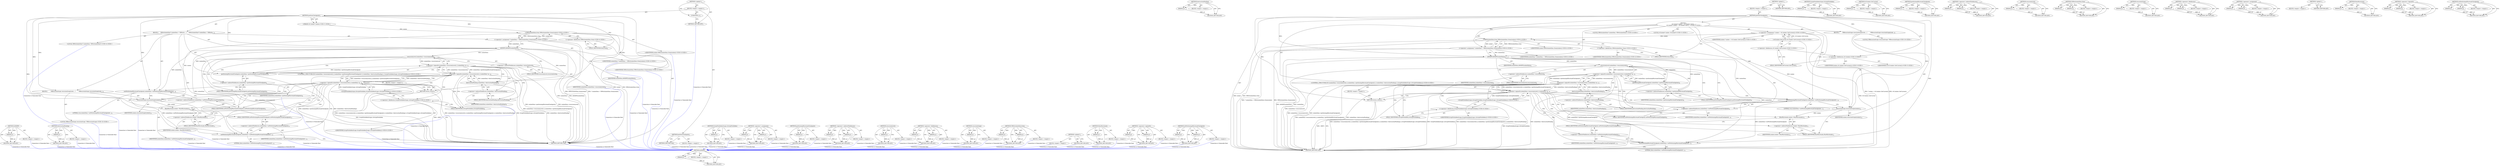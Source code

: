 digraph "setPerformingMicrotaskCheckpoint" {
vulnerable_113 [label=<(METHOD,ASSERT)>];
vulnerable_114 [label=<(PARAM,p1)>];
vulnerable_115 [label=<(BLOCK,&lt;empty&gt;,&lt;empty&gt;)>];
vulnerable_116 [label=<(METHOD_RETURN,ANY)>];
vulnerable_135 [label=<(METHOD,destructionPending)>];
vulnerable_136 [label=<(PARAM,p1)>];
vulnerable_137 [label=<(BLOCK,&lt;empty&gt;,&lt;empty&gt;)>];
vulnerable_138 [label=<(METHOD_RETURN,ANY)>];
vulnerable_6 [label=<(METHOD,&lt;global&gt;)<SUB>1</SUB>>];
vulnerable_7 [label=<(BLOCK,&lt;empty&gt;,&lt;empty&gt;)<SUB>1</SUB>>];
vulnerable_8 [label=<(METHOD,performCheckpoint)<SUB>1</SUB>>];
vulnerable_9 [label="<(BLOCK,{
    v8::Isolate* isolate = v8::Isolate::GetCu...,{
    v8::Isolate* isolate = v8::Isolate::GetCu...)<SUB>2</SUB>>"];
vulnerable_10 [label="<(LOCAL,v8.Isolate* isolate: v8.Isolate*)<SUB>3</SUB>>"];
vulnerable_11 [label="<(&lt;operator&gt;.assignment,* isolate = v8::Isolate::GetCurrent())<SUB>3</SUB>>"];
vulnerable_12 [label="<(IDENTIFIER,isolate,* isolate = v8::Isolate::GetCurrent())<SUB>3</SUB>>"];
vulnerable_13 [label="<(v8.Isolate.GetCurrent,v8::Isolate::GetCurrent())<SUB>3</SUB>>"];
vulnerable_14 [label="<(&lt;operator&gt;.fieldAccess,v8::Isolate::GetCurrent)<SUB>3</SUB>>"];
vulnerable_15 [label="<(&lt;operator&gt;.fieldAccess,v8::Isolate)<SUB>3</SUB>>"];
vulnerable_16 [label="<(IDENTIFIER,v8,v8::Isolate::GetCurrent())<SUB>3</SUB>>"];
vulnerable_17 [label="<(IDENTIFIER,Isolate,v8::Isolate::GetCurrent())<SUB>3</SUB>>"];
vulnerable_18 [label=<(FIELD_IDENTIFIER,GetCurrent,GetCurrent)<SUB>3</SUB>>];
vulnerable_19 [label="<(LOCAL,V8PerIsolateData* isolateData: V8PerIsolateData*)<SUB>4</SUB>>"];
vulnerable_20 [label="<(&lt;operator&gt;.assignment,* isolateData = V8PerIsolateData::from(isolate))<SUB>4</SUB>>"];
vulnerable_21 [label="<(IDENTIFIER,isolateData,* isolateData = V8PerIsolateData::from(isolate))<SUB>4</SUB>>"];
vulnerable_22 [label="<(V8PerIsolateData.from,V8PerIsolateData::from(isolate))<SUB>4</SUB>>"];
vulnerable_23 [label="<(&lt;operator&gt;.fieldAccess,V8PerIsolateData::from)<SUB>4</SUB>>"];
vulnerable_24 [label="<(IDENTIFIER,V8PerIsolateData,V8PerIsolateData::from(isolate))<SUB>4</SUB>>"];
vulnerable_25 [label=<(FIELD_IDENTIFIER,from,from)<SUB>4</SUB>>];
vulnerable_26 [label="<(IDENTIFIER,isolate,V8PerIsolateData::from(isolate))<SUB>4</SUB>>"];
vulnerable_27 [label=<(ASSERT,ASSERT(isolateData))<SUB>5</SUB>>];
vulnerable_28 [label=<(IDENTIFIER,isolateData,ASSERT(isolateData))<SUB>5</SUB>>];
vulnerable_29 [label="<(CONTROL_STRUCTURE,IF,if (isolateData-&gt;recursionLevel() || isolateData-&gt;performingMicrotaskCheckpoint() || isolateData-&gt;destructionPending() || ScriptForbiddenScope::isScriptForbidden()))<SUB>6</SUB>>"];
vulnerable_30 [label=<(&lt;operator&gt;.logicalOr,isolateData-&gt;recursionLevel() || isolateData-&gt;p...)<SUB>6</SUB>>];
vulnerable_31 [label=<(&lt;operator&gt;.logicalOr,isolateData-&gt;recursionLevel() || isolateData-&gt;p...)<SUB>6</SUB>>];
vulnerable_32 [label=<(&lt;operator&gt;.logicalOr,isolateData-&gt;recursionLevel() || isolateData-&gt;p...)<SUB>6</SUB>>];
vulnerable_33 [label=<(recursionLevel,isolateData-&gt;recursionLevel())<SUB>6</SUB>>];
vulnerable_34 [label=<(&lt;operator&gt;.indirectFieldAccess,isolateData-&gt;recursionLevel)<SUB>6</SUB>>];
vulnerable_35 [label=<(IDENTIFIER,isolateData,isolateData-&gt;recursionLevel())<SUB>6</SUB>>];
vulnerable_36 [label=<(FIELD_IDENTIFIER,recursionLevel,recursionLevel)<SUB>6</SUB>>];
vulnerable_37 [label=<(performingMicrotaskCheckpoint,isolateData-&gt;performingMicrotaskCheckpoint())<SUB>6</SUB>>];
vulnerable_38 [label=<(&lt;operator&gt;.indirectFieldAccess,isolateData-&gt;performingMicrotaskCheckpoint)<SUB>6</SUB>>];
vulnerable_39 [label=<(IDENTIFIER,isolateData,isolateData-&gt;performingMicrotaskCheckpoint())<SUB>6</SUB>>];
vulnerable_40 [label=<(FIELD_IDENTIFIER,performingMicrotaskCheckpoint,performingMicrotaskCheckpoint)<SUB>6</SUB>>];
vulnerable_41 [label=<(destructionPending,isolateData-&gt;destructionPending())<SUB>6</SUB>>];
vulnerable_42 [label=<(&lt;operator&gt;.indirectFieldAccess,isolateData-&gt;destructionPending)<SUB>6</SUB>>];
vulnerable_43 [label=<(IDENTIFIER,isolateData,isolateData-&gt;destructionPending())<SUB>6</SUB>>];
vulnerable_44 [label=<(FIELD_IDENTIFIER,destructionPending,destructionPending)<SUB>6</SUB>>];
vulnerable_45 [label="<(ScriptForbiddenScope.isScriptForbidden,ScriptForbiddenScope::isScriptForbidden())<SUB>6</SUB>>"];
vulnerable_46 [label="<(&lt;operator&gt;.fieldAccess,ScriptForbiddenScope::isScriptForbidden)<SUB>6</SUB>>"];
vulnerable_47 [label="<(IDENTIFIER,ScriptForbiddenScope,ScriptForbiddenScope::isScriptForbidden())<SUB>6</SUB>>"];
vulnerable_48 [label=<(FIELD_IDENTIFIER,isScriptForbidden,isScriptForbidden)<SUB>6</SUB>>];
vulnerable_49 [label=<(BLOCK,&lt;empty&gt;,&lt;empty&gt;)<SUB>7</SUB>>];
vulnerable_50 [label=<(RETURN,return;,return;)<SUB>7</SUB>>];
vulnerable_51 [label=<(setPerformingMicrotaskCheckpoint,isolateData-&gt;setPerformingMicrotaskCheckpoint(t...)<SUB>8</SUB>>];
vulnerable_52 [label=<(&lt;operator&gt;.indirectFieldAccess,isolateData-&gt;setPerformingMicrotaskCheckpoint)<SUB>8</SUB>>];
vulnerable_53 [label=<(IDENTIFIER,isolateData,isolateData-&gt;setPerformingMicrotaskCheckpoint(t...)<SUB>8</SUB>>];
vulnerable_54 [label=<(FIELD_IDENTIFIER,setPerformingMicrotaskCheckpoint,setPerformingMicrotaskCheckpoint)<SUB>8</SUB>>];
vulnerable_55 [label=<(LITERAL,true,isolateData-&gt;setPerformingMicrotaskCheckpoint(t...)<SUB>8</SUB>>];
vulnerable_56 [label=<(BLOCK,{
        V8RecursionScope recursionScope(isola...,{
        V8RecursionScope recursionScope(isola...)<SUB>9</SUB>>];
vulnerable_57 [label="<(LOCAL,V8RecursionScope recursionScope: V8RecursionScope)<SUB>10</SUB>>"];
vulnerable_58 [label=<(recursionScope,recursionScope(isolate))<SUB>10</SUB>>];
vulnerable_59 [label=<(IDENTIFIER,isolate,recursionScope(isolate))<SUB>10</SUB>>];
vulnerable_60 [label=<(RunMicrotasks,isolate-&gt;RunMicrotasks())<SUB>11</SUB>>];
vulnerable_61 [label=<(&lt;operator&gt;.indirectFieldAccess,isolate-&gt;RunMicrotasks)<SUB>11</SUB>>];
vulnerable_62 [label=<(IDENTIFIER,isolate,isolate-&gt;RunMicrotasks())<SUB>11</SUB>>];
vulnerable_63 [label=<(FIELD_IDENTIFIER,RunMicrotasks,RunMicrotasks)<SUB>11</SUB>>];
vulnerable_64 [label=<(setPerformingMicrotaskCheckpoint,isolateData-&gt;setPerformingMicrotaskCheckpoint(f...)<SUB>13</SUB>>];
vulnerable_65 [label=<(&lt;operator&gt;.indirectFieldAccess,isolateData-&gt;setPerformingMicrotaskCheckpoint)<SUB>13</SUB>>];
vulnerable_66 [label=<(IDENTIFIER,isolateData,isolateData-&gt;setPerformingMicrotaskCheckpoint(f...)<SUB>13</SUB>>];
vulnerable_67 [label=<(FIELD_IDENTIFIER,setPerformingMicrotaskCheckpoint,setPerformingMicrotaskCheckpoint)<SUB>13</SUB>>];
vulnerable_68 [label=<(LITERAL,false,isolateData-&gt;setPerformingMicrotaskCheckpoint(f...)<SUB>13</SUB>>];
vulnerable_69 [label=<(METHOD_RETURN,void)<SUB>1</SUB>>];
vulnerable_71 [label=<(METHOD_RETURN,ANY)<SUB>1</SUB>>];
vulnerable_139 [label=<(METHOD,ScriptForbiddenScope.isScriptForbidden)>];
vulnerable_140 [label=<(PARAM,p1)>];
vulnerable_141 [label=<(BLOCK,&lt;empty&gt;,&lt;empty&gt;)>];
vulnerable_142 [label=<(METHOD_RETURN,ANY)>];
vulnerable_99 [label=<(METHOD,v8.Isolate.GetCurrent)>];
vulnerable_100 [label=<(PARAM,p1)>];
vulnerable_101 [label=<(BLOCK,&lt;empty&gt;,&lt;empty&gt;)>];
vulnerable_102 [label=<(METHOD_RETURN,ANY)>];
vulnerable_131 [label=<(METHOD,performingMicrotaskCheckpoint)>];
vulnerable_132 [label=<(PARAM,p1)>];
vulnerable_133 [label=<(BLOCK,&lt;empty&gt;,&lt;empty&gt;)>];
vulnerable_134 [label=<(METHOD_RETURN,ANY)>];
vulnerable_126 [label=<(METHOD,&lt;operator&gt;.indirectFieldAccess)>];
vulnerable_127 [label=<(PARAM,p1)>];
vulnerable_128 [label=<(PARAM,p2)>];
vulnerable_129 [label=<(BLOCK,&lt;empty&gt;,&lt;empty&gt;)>];
vulnerable_130 [label=<(METHOD_RETURN,ANY)>];
vulnerable_122 [label=<(METHOD,recursionLevel)>];
vulnerable_123 [label=<(PARAM,p1)>];
vulnerable_124 [label=<(BLOCK,&lt;empty&gt;,&lt;empty&gt;)>];
vulnerable_125 [label=<(METHOD_RETURN,ANY)>];
vulnerable_108 [label=<(METHOD,V8PerIsolateData.from)>];
vulnerable_109 [label=<(PARAM,p1)>];
vulnerable_110 [label=<(PARAM,p2)>];
vulnerable_111 [label=<(BLOCK,&lt;empty&gt;,&lt;empty&gt;)>];
vulnerable_112 [label=<(METHOD_RETURN,ANY)>];
vulnerable_148 [label=<(METHOD,recursionScope)>];
vulnerable_149 [label=<(PARAM,p1)>];
vulnerable_150 [label=<(BLOCK,&lt;empty&gt;,&lt;empty&gt;)>];
vulnerable_151 [label=<(METHOD_RETURN,ANY)>];
vulnerable_103 [label=<(METHOD,&lt;operator&gt;.fieldAccess)>];
vulnerable_104 [label=<(PARAM,p1)>];
vulnerable_105 [label=<(PARAM,p2)>];
vulnerable_106 [label=<(BLOCK,&lt;empty&gt;,&lt;empty&gt;)>];
vulnerable_107 [label=<(METHOD_RETURN,ANY)>];
vulnerable_94 [label=<(METHOD,&lt;operator&gt;.assignment)>];
vulnerable_95 [label=<(PARAM,p1)>];
vulnerable_96 [label=<(PARAM,p2)>];
vulnerable_97 [label=<(BLOCK,&lt;empty&gt;,&lt;empty&gt;)>];
vulnerable_98 [label=<(METHOD_RETURN,ANY)>];
vulnerable_88 [label=<(METHOD,&lt;global&gt;)<SUB>1</SUB>>];
vulnerable_89 [label=<(BLOCK,&lt;empty&gt;,&lt;empty&gt;)>];
vulnerable_90 [label=<(METHOD_RETURN,ANY)>];
vulnerable_152 [label=<(METHOD,RunMicrotasks)>];
vulnerable_153 [label=<(PARAM,p1)>];
vulnerable_154 [label=<(BLOCK,&lt;empty&gt;,&lt;empty&gt;)>];
vulnerable_155 [label=<(METHOD_RETURN,ANY)>];
vulnerable_117 [label=<(METHOD,&lt;operator&gt;.logicalOr)>];
vulnerable_118 [label=<(PARAM,p1)>];
vulnerable_119 [label=<(PARAM,p2)>];
vulnerable_120 [label=<(BLOCK,&lt;empty&gt;,&lt;empty&gt;)>];
vulnerable_121 [label=<(METHOD_RETURN,ANY)>];
vulnerable_143 [label=<(METHOD,setPerformingMicrotaskCheckpoint)>];
vulnerable_144 [label=<(PARAM,p1)>];
vulnerable_145 [label=<(PARAM,p2)>];
vulnerable_146 [label=<(BLOCK,&lt;empty&gt;,&lt;empty&gt;)>];
vulnerable_147 [label=<(METHOD_RETURN,ANY)>];
fixed_104 [label=<(METHOD,ASSERT)>];
fixed_105 [label=<(PARAM,p1)>];
fixed_106 [label=<(BLOCK,&lt;empty&gt;,&lt;empty&gt;)>];
fixed_107 [label=<(METHOD_RETURN,ANY)>];
fixed_126 [label=<(METHOD,destructionPending)>];
fixed_127 [label=<(PARAM,p1)>];
fixed_128 [label=<(BLOCK,&lt;empty&gt;,&lt;empty&gt;)>];
fixed_129 [label=<(METHOD_RETURN,ANY)>];
fixed_6 [label=<(METHOD,&lt;global&gt;)<SUB>1</SUB>>];
fixed_7 [label=<(BLOCK,&lt;empty&gt;,&lt;empty&gt;)<SUB>1</SUB>>];
fixed_8 [label=<(METHOD,performCheckpoint)<SUB>1</SUB>>];
fixed_9 [label=<(BLOCK,&lt;empty&gt;,&lt;empty&gt;)>];
fixed_10 [label=<(METHOD_RETURN,void)<SUB>1</SUB>>];
fixed_12 [label=<(UNKNOWN,),))<SUB>1</SUB>>];
fixed_13 [label=<(METHOD,performCheckpoint)<SUB>2</SUB>>];
fixed_14 [label="<(PARAM,v8::Isolate* isolate)<SUB>2</SUB>>"];
fixed_15 [label=<(BLOCK,{
     V8PerIsolateData* isolateData = V8PerIso...,{
     V8PerIsolateData* isolateData = V8PerIso...)<SUB>3</SUB>>];
fixed_16 [label="<(LOCAL,V8PerIsolateData* isolateData: V8PerIsolateData*)<SUB>4</SUB>>"];
fixed_17 [label="<(&lt;operator&gt;.assignment,* isolateData = V8PerIsolateData::from(isolate))<SUB>4</SUB>>"];
fixed_18 [label="<(IDENTIFIER,isolateData,* isolateData = V8PerIsolateData::from(isolate))<SUB>4</SUB>>"];
fixed_19 [label="<(V8PerIsolateData.from,V8PerIsolateData::from(isolate))<SUB>4</SUB>>"];
fixed_20 [label="<(&lt;operator&gt;.fieldAccess,V8PerIsolateData::from)<SUB>4</SUB>>"];
fixed_21 [label="<(IDENTIFIER,V8PerIsolateData,V8PerIsolateData::from(isolate))<SUB>4</SUB>>"];
fixed_22 [label=<(FIELD_IDENTIFIER,from,from)<SUB>4</SUB>>];
fixed_23 [label="<(IDENTIFIER,isolate,V8PerIsolateData::from(isolate))<SUB>4</SUB>>"];
fixed_24 [label=<(ASSERT,ASSERT(isolateData))<SUB>5</SUB>>];
fixed_25 [label=<(IDENTIFIER,isolateData,ASSERT(isolateData))<SUB>5</SUB>>];
fixed_26 [label="<(CONTROL_STRUCTURE,IF,if (isolateData-&gt;recursionLevel() || isolateData-&gt;performingMicrotaskCheckpoint() || isolateData-&gt;destructionPending() || ScriptForbiddenScope::isScriptForbidden()))<SUB>6</SUB>>"];
fixed_27 [label=<(&lt;operator&gt;.logicalOr,isolateData-&gt;recursionLevel() || isolateData-&gt;p...)<SUB>6</SUB>>];
fixed_28 [label=<(&lt;operator&gt;.logicalOr,isolateData-&gt;recursionLevel() || isolateData-&gt;p...)<SUB>6</SUB>>];
fixed_29 [label=<(&lt;operator&gt;.logicalOr,isolateData-&gt;recursionLevel() || isolateData-&gt;p...)<SUB>6</SUB>>];
fixed_30 [label=<(recursionLevel,isolateData-&gt;recursionLevel())<SUB>6</SUB>>];
fixed_31 [label=<(&lt;operator&gt;.indirectFieldAccess,isolateData-&gt;recursionLevel)<SUB>6</SUB>>];
fixed_32 [label=<(IDENTIFIER,isolateData,isolateData-&gt;recursionLevel())<SUB>6</SUB>>];
fixed_33 [label=<(FIELD_IDENTIFIER,recursionLevel,recursionLevel)<SUB>6</SUB>>];
fixed_34 [label=<(performingMicrotaskCheckpoint,isolateData-&gt;performingMicrotaskCheckpoint())<SUB>6</SUB>>];
fixed_35 [label=<(&lt;operator&gt;.indirectFieldAccess,isolateData-&gt;performingMicrotaskCheckpoint)<SUB>6</SUB>>];
fixed_36 [label=<(IDENTIFIER,isolateData,isolateData-&gt;performingMicrotaskCheckpoint())<SUB>6</SUB>>];
fixed_37 [label=<(FIELD_IDENTIFIER,performingMicrotaskCheckpoint,performingMicrotaskCheckpoint)<SUB>6</SUB>>];
fixed_38 [label=<(destructionPending,isolateData-&gt;destructionPending())<SUB>6</SUB>>];
fixed_39 [label=<(&lt;operator&gt;.indirectFieldAccess,isolateData-&gt;destructionPending)<SUB>6</SUB>>];
fixed_40 [label=<(IDENTIFIER,isolateData,isolateData-&gt;destructionPending())<SUB>6</SUB>>];
fixed_41 [label=<(FIELD_IDENTIFIER,destructionPending,destructionPending)<SUB>6</SUB>>];
fixed_42 [label="<(ScriptForbiddenScope.isScriptForbidden,ScriptForbiddenScope::isScriptForbidden())<SUB>6</SUB>>"];
fixed_43 [label="<(&lt;operator&gt;.fieldAccess,ScriptForbiddenScope::isScriptForbidden)<SUB>6</SUB>>"];
fixed_44 [label="<(IDENTIFIER,ScriptForbiddenScope,ScriptForbiddenScope::isScriptForbidden())<SUB>6</SUB>>"];
fixed_45 [label=<(FIELD_IDENTIFIER,isScriptForbidden,isScriptForbidden)<SUB>6</SUB>>];
fixed_46 [label=<(BLOCK,&lt;empty&gt;,&lt;empty&gt;)<SUB>7</SUB>>];
fixed_47 [label=<(RETURN,return;,return;)<SUB>7</SUB>>];
fixed_48 [label=<(setPerformingMicrotaskCheckpoint,isolateData-&gt;setPerformingMicrotaskCheckpoint(t...)<SUB>8</SUB>>];
fixed_49 [label=<(&lt;operator&gt;.indirectFieldAccess,isolateData-&gt;setPerformingMicrotaskCheckpoint)<SUB>8</SUB>>];
fixed_50 [label=<(IDENTIFIER,isolateData,isolateData-&gt;setPerformingMicrotaskCheckpoint(t...)<SUB>8</SUB>>];
fixed_51 [label=<(FIELD_IDENTIFIER,setPerformingMicrotaskCheckpoint,setPerformingMicrotaskCheckpoint)<SUB>8</SUB>>];
fixed_52 [label=<(LITERAL,true,isolateData-&gt;setPerformingMicrotaskCheckpoint(t...)<SUB>8</SUB>>];
fixed_53 [label=<(BLOCK,{
        V8RecursionScope recursionScope(isola...,{
        V8RecursionScope recursionScope(isola...)<SUB>9</SUB>>];
fixed_54 [label="<(LOCAL,V8RecursionScope recursionScope: V8RecursionScope)<SUB>10</SUB>>"];
fixed_55 [label=<(recursionScope,recursionScope(isolate))<SUB>10</SUB>>];
fixed_56 [label=<(IDENTIFIER,isolate,recursionScope(isolate))<SUB>10</SUB>>];
fixed_57 [label=<(RunMicrotasks,isolate-&gt;RunMicrotasks())<SUB>11</SUB>>];
fixed_58 [label=<(&lt;operator&gt;.indirectFieldAccess,isolate-&gt;RunMicrotasks)<SUB>11</SUB>>];
fixed_59 [label=<(IDENTIFIER,isolate,isolate-&gt;RunMicrotasks())<SUB>11</SUB>>];
fixed_60 [label=<(FIELD_IDENTIFIER,RunMicrotasks,RunMicrotasks)<SUB>11</SUB>>];
fixed_61 [label=<(setPerformingMicrotaskCheckpoint,isolateData-&gt;setPerformingMicrotaskCheckpoint(f...)<SUB>13</SUB>>];
fixed_62 [label=<(&lt;operator&gt;.indirectFieldAccess,isolateData-&gt;setPerformingMicrotaskCheckpoint)<SUB>13</SUB>>];
fixed_63 [label=<(IDENTIFIER,isolateData,isolateData-&gt;setPerformingMicrotaskCheckpoint(f...)<SUB>13</SUB>>];
fixed_64 [label=<(FIELD_IDENTIFIER,setPerformingMicrotaskCheckpoint,setPerformingMicrotaskCheckpoint)<SUB>13</SUB>>];
fixed_65 [label=<(LITERAL,false,isolateData-&gt;setPerformingMicrotaskCheckpoint(f...)<SUB>13</SUB>>];
fixed_66 [label=<(METHOD_RETURN,void)<SUB>2</SUB>>];
fixed_68 [label=<(METHOD_RETURN,ANY)<SUB>1</SUB>>];
fixed_130 [label=<(METHOD,ScriptForbiddenScope.isScriptForbidden)>];
fixed_131 [label=<(PARAM,p1)>];
fixed_132 [label=<(BLOCK,&lt;empty&gt;,&lt;empty&gt;)>];
fixed_133 [label=<(METHOD_RETURN,ANY)>];
fixed_89 [label=<(METHOD,&lt;operator&gt;.assignment)>];
fixed_90 [label=<(PARAM,p1)>];
fixed_91 [label=<(PARAM,p2)>];
fixed_92 [label=<(BLOCK,&lt;empty&gt;,&lt;empty&gt;)>];
fixed_93 [label=<(METHOD_RETURN,ANY)>];
fixed_122 [label=<(METHOD,performingMicrotaskCheckpoint)>];
fixed_123 [label=<(PARAM,p1)>];
fixed_124 [label=<(BLOCK,&lt;empty&gt;,&lt;empty&gt;)>];
fixed_125 [label=<(METHOD_RETURN,ANY)>];
fixed_117 [label=<(METHOD,&lt;operator&gt;.indirectFieldAccess)>];
fixed_118 [label=<(PARAM,p1)>];
fixed_119 [label=<(PARAM,p2)>];
fixed_120 [label=<(BLOCK,&lt;empty&gt;,&lt;empty&gt;)>];
fixed_121 [label=<(METHOD_RETURN,ANY)>];
fixed_113 [label=<(METHOD,recursionLevel)>];
fixed_114 [label=<(PARAM,p1)>];
fixed_115 [label=<(BLOCK,&lt;empty&gt;,&lt;empty&gt;)>];
fixed_116 [label=<(METHOD_RETURN,ANY)>];
fixed_99 [label=<(METHOD,&lt;operator&gt;.fieldAccess)>];
fixed_100 [label=<(PARAM,p1)>];
fixed_101 [label=<(PARAM,p2)>];
fixed_102 [label=<(BLOCK,&lt;empty&gt;,&lt;empty&gt;)>];
fixed_103 [label=<(METHOD_RETURN,ANY)>];
fixed_139 [label=<(METHOD,recursionScope)>];
fixed_140 [label=<(PARAM,p1)>];
fixed_141 [label=<(BLOCK,&lt;empty&gt;,&lt;empty&gt;)>];
fixed_142 [label=<(METHOD_RETURN,ANY)>];
fixed_94 [label=<(METHOD,V8PerIsolateData.from)>];
fixed_95 [label=<(PARAM,p1)>];
fixed_96 [label=<(PARAM,p2)>];
fixed_97 [label=<(BLOCK,&lt;empty&gt;,&lt;empty&gt;)>];
fixed_98 [label=<(METHOD_RETURN,ANY)>];
fixed_83 [label=<(METHOD,&lt;global&gt;)<SUB>1</SUB>>];
fixed_84 [label=<(BLOCK,&lt;empty&gt;,&lt;empty&gt;)>];
fixed_85 [label=<(METHOD_RETURN,ANY)>];
fixed_143 [label=<(METHOD,RunMicrotasks)>];
fixed_144 [label=<(PARAM,p1)>];
fixed_145 [label=<(BLOCK,&lt;empty&gt;,&lt;empty&gt;)>];
fixed_146 [label=<(METHOD_RETURN,ANY)>];
fixed_108 [label=<(METHOD,&lt;operator&gt;.logicalOr)>];
fixed_109 [label=<(PARAM,p1)>];
fixed_110 [label=<(PARAM,p2)>];
fixed_111 [label=<(BLOCK,&lt;empty&gt;,&lt;empty&gt;)>];
fixed_112 [label=<(METHOD_RETURN,ANY)>];
fixed_134 [label=<(METHOD,setPerformingMicrotaskCheckpoint)>];
fixed_135 [label=<(PARAM,p1)>];
fixed_136 [label=<(PARAM,p2)>];
fixed_137 [label=<(BLOCK,&lt;empty&gt;,&lt;empty&gt;)>];
fixed_138 [label=<(METHOD_RETURN,ANY)>];
vulnerable_113 -> vulnerable_114  [key=0, label="AST: "];
vulnerable_113 -> vulnerable_114  [key=1, label="DDG: "];
vulnerable_113 -> vulnerable_115  [key=0, label="AST: "];
vulnerable_113 -> vulnerable_116  [key=0, label="AST: "];
vulnerable_113 -> vulnerable_116  [key=1, label="CFG: "];
vulnerable_114 -> vulnerable_116  [key=0, label="DDG: p1"];
vulnerable_135 -> vulnerable_136  [key=0, label="AST: "];
vulnerable_135 -> vulnerable_136  [key=1, label="DDG: "];
vulnerable_135 -> vulnerable_137  [key=0, label="AST: "];
vulnerable_135 -> vulnerable_138  [key=0, label="AST: "];
vulnerable_135 -> vulnerable_138  [key=1, label="CFG: "];
vulnerable_136 -> vulnerable_138  [key=0, label="DDG: p1"];
vulnerable_6 -> vulnerable_7  [key=0, label="AST: "];
vulnerable_6 -> vulnerable_71  [key=0, label="AST: "];
vulnerable_6 -> vulnerable_71  [key=1, label="CFG: "];
vulnerable_7 -> vulnerable_8  [key=0, label="AST: "];
vulnerable_8 -> vulnerable_9  [key=0, label="AST: "];
vulnerable_8 -> vulnerable_69  [key=0, label="AST: "];
vulnerable_8 -> vulnerable_15  [key=0, label="CFG: "];
vulnerable_8 -> vulnerable_56  [key=0, label="DDG: "];
vulnerable_8 -> vulnerable_27  [key=0, label="DDG: "];
vulnerable_8 -> vulnerable_51  [key=0, label="DDG: "];
vulnerable_8 -> vulnerable_64  [key=0, label="DDG: "];
vulnerable_8 -> vulnerable_22  [key=0, label="DDG: "];
vulnerable_8 -> vulnerable_50  [key=0, label="DDG: "];
vulnerable_8 -> vulnerable_58  [key=0, label="DDG: "];
vulnerable_9 -> vulnerable_10  [key=0, label="AST: "];
vulnerable_9 -> vulnerable_11  [key=0, label="AST: "];
vulnerable_9 -> vulnerable_19  [key=0, label="AST: "];
vulnerable_9 -> vulnerable_20  [key=0, label="AST: "];
vulnerable_9 -> vulnerable_27  [key=0, label="AST: "];
vulnerable_9 -> vulnerable_29  [key=0, label="AST: "];
vulnerable_9 -> vulnerable_51  [key=0, label="AST: "];
vulnerable_9 -> vulnerable_56  [key=0, label="AST: "];
vulnerable_9 -> vulnerable_64  [key=0, label="AST: "];
vulnerable_11 -> vulnerable_12  [key=0, label="AST: "];
vulnerable_11 -> vulnerable_13  [key=0, label="AST: "];
vulnerable_11 -> vulnerable_25  [key=0, label="CFG: "];
vulnerable_11 -> vulnerable_69  [key=0, label="DDG: v8::Isolate::GetCurrent()"];
vulnerable_11 -> vulnerable_69  [key=1, label="DDG: * isolate = v8::Isolate::GetCurrent()"];
vulnerable_11 -> vulnerable_22  [key=0, label="DDG: isolate"];
vulnerable_13 -> vulnerable_14  [key=0, label="AST: "];
vulnerable_13 -> vulnerable_11  [key=0, label="CFG: "];
vulnerable_13 -> vulnerable_11  [key=1, label="DDG: v8::Isolate::GetCurrent"];
vulnerable_13 -> vulnerable_69  [key=0, label="DDG: v8::Isolate::GetCurrent"];
vulnerable_14 -> vulnerable_15  [key=0, label="AST: "];
vulnerable_14 -> vulnerable_18  [key=0, label="AST: "];
vulnerable_14 -> vulnerable_13  [key=0, label="CFG: "];
vulnerable_15 -> vulnerable_16  [key=0, label="AST: "];
vulnerable_15 -> vulnerable_17  [key=0, label="AST: "];
vulnerable_15 -> vulnerable_18  [key=0, label="CFG: "];
vulnerable_18 -> vulnerable_14  [key=0, label="CFG: "];
vulnerable_20 -> vulnerable_21  [key=0, label="AST: "];
vulnerable_20 -> vulnerable_22  [key=0, label="AST: "];
vulnerable_20 -> vulnerable_27  [key=0, label="CFG: "];
vulnerable_20 -> vulnerable_27  [key=1, label="DDG: isolateData"];
vulnerable_20 -> vulnerable_69  [key=0, label="DDG: V8PerIsolateData::from(isolate)"];
vulnerable_20 -> vulnerable_69  [key=1, label="DDG: * isolateData = V8PerIsolateData::from(isolate)"];
vulnerable_22 -> vulnerable_23  [key=0, label="AST: "];
vulnerable_22 -> vulnerable_26  [key=0, label="AST: "];
vulnerable_22 -> vulnerable_20  [key=0, label="CFG: "];
vulnerable_22 -> vulnerable_20  [key=1, label="DDG: V8PerIsolateData::from"];
vulnerable_22 -> vulnerable_20  [key=2, label="DDG: isolate"];
vulnerable_22 -> vulnerable_69  [key=0, label="DDG: V8PerIsolateData::from"];
vulnerable_22 -> vulnerable_69  [key=1, label="DDG: isolate"];
vulnerable_22 -> vulnerable_58  [key=0, label="DDG: isolate"];
vulnerable_23 -> vulnerable_24  [key=0, label="AST: "];
vulnerable_23 -> vulnerable_25  [key=0, label="AST: "];
vulnerable_23 -> vulnerable_22  [key=0, label="CFG: "];
vulnerable_25 -> vulnerable_23  [key=0, label="CFG: "];
vulnerable_27 -> vulnerable_28  [key=0, label="AST: "];
vulnerable_27 -> vulnerable_36  [key=0, label="CFG: "];
vulnerable_27 -> vulnerable_69  [key=0, label="DDG: isolateData"];
vulnerable_27 -> vulnerable_69  [key=1, label="DDG: ASSERT(isolateData)"];
vulnerable_27 -> vulnerable_51  [key=0, label="DDG: isolateData"];
vulnerable_27 -> vulnerable_64  [key=0, label="DDG: isolateData"];
vulnerable_27 -> vulnerable_41  [key=0, label="DDG: isolateData"];
vulnerable_27 -> vulnerable_33  [key=0, label="DDG: isolateData"];
vulnerable_27 -> vulnerable_37  [key=0, label="DDG: isolateData"];
vulnerable_29 -> vulnerable_30  [key=0, label="AST: "];
vulnerable_29 -> vulnerable_49  [key=0, label="AST: "];
vulnerable_30 -> vulnerable_31  [key=0, label="AST: "];
vulnerable_30 -> vulnerable_45  [key=0, label="AST: "];
vulnerable_30 -> vulnerable_50  [key=0, label="CFG: "];
vulnerable_30 -> vulnerable_50  [key=1, label="CDG: "];
vulnerable_30 -> vulnerable_54  [key=0, label="CFG: "];
vulnerable_30 -> vulnerable_54  [key=1, label="CDG: "];
vulnerable_30 -> vulnerable_69  [key=0, label="DDG: isolateData-&gt;recursionLevel() || isolateData-&gt;performingMicrotaskCheckpoint() || isolateData-&gt;destructionPending()"];
vulnerable_30 -> vulnerable_69  [key=1, label="DDG: ScriptForbiddenScope::isScriptForbidden()"];
vulnerable_30 -> vulnerable_69  [key=2, label="DDG: isolateData-&gt;recursionLevel() || isolateData-&gt;performingMicrotaskCheckpoint() || isolateData-&gt;destructionPending() || ScriptForbiddenScope::isScriptForbidden()"];
vulnerable_30 -> vulnerable_58  [key=0, label="CDG: "];
vulnerable_30 -> vulnerable_60  [key=0, label="CDG: "];
vulnerable_30 -> vulnerable_61  [key=0, label="CDG: "];
vulnerable_30 -> vulnerable_64  [key=0, label="CDG: "];
vulnerable_30 -> vulnerable_51  [key=0, label="CDG: "];
vulnerable_30 -> vulnerable_52  [key=0, label="CDG: "];
vulnerable_30 -> vulnerable_67  [key=0, label="CDG: "];
vulnerable_30 -> vulnerable_63  [key=0, label="CDG: "];
vulnerable_30 -> vulnerable_65  [key=0, label="CDG: "];
vulnerable_31 -> vulnerable_32  [key=0, label="AST: "];
vulnerable_31 -> vulnerable_41  [key=0, label="AST: "];
vulnerable_31 -> vulnerable_30  [key=0, label="CFG: "];
vulnerable_31 -> vulnerable_30  [key=1, label="DDG: isolateData-&gt;recursionLevel() || isolateData-&gt;performingMicrotaskCheckpoint()"];
vulnerable_31 -> vulnerable_30  [key=2, label="DDG: isolateData-&gt;destructionPending()"];
vulnerable_31 -> vulnerable_48  [key=0, label="CFG: "];
vulnerable_31 -> vulnerable_48  [key=1, label="CDG: "];
vulnerable_31 -> vulnerable_69  [key=0, label="DDG: isolateData-&gt;recursionLevel() || isolateData-&gt;performingMicrotaskCheckpoint()"];
vulnerable_31 -> vulnerable_69  [key=1, label="DDG: isolateData-&gt;destructionPending()"];
vulnerable_31 -> vulnerable_46  [key=0, label="CDG: "];
vulnerable_31 -> vulnerable_45  [key=0, label="CDG: "];
vulnerable_32 -> vulnerable_33  [key=0, label="AST: "];
vulnerable_32 -> vulnerable_37  [key=0, label="AST: "];
vulnerable_32 -> vulnerable_31  [key=0, label="CFG: "];
vulnerable_32 -> vulnerable_31  [key=1, label="DDG: isolateData-&gt;recursionLevel()"];
vulnerable_32 -> vulnerable_31  [key=2, label="DDG: isolateData-&gt;performingMicrotaskCheckpoint()"];
vulnerable_32 -> vulnerable_44  [key=0, label="CFG: "];
vulnerable_32 -> vulnerable_44  [key=1, label="CDG: "];
vulnerable_32 -> vulnerable_69  [key=0, label="DDG: isolateData-&gt;recursionLevel()"];
vulnerable_32 -> vulnerable_69  [key=1, label="DDG: isolateData-&gt;performingMicrotaskCheckpoint()"];
vulnerable_32 -> vulnerable_42  [key=0, label="CDG: "];
vulnerable_32 -> vulnerable_41  [key=0, label="CDG: "];
vulnerable_33 -> vulnerable_34  [key=0, label="AST: "];
vulnerable_33 -> vulnerable_32  [key=0, label="CFG: "];
vulnerable_33 -> vulnerable_32  [key=1, label="DDG: isolateData-&gt;recursionLevel"];
vulnerable_33 -> vulnerable_40  [key=0, label="CFG: "];
vulnerable_33 -> vulnerable_40  [key=1, label="CDG: "];
vulnerable_33 -> vulnerable_69  [key=0, label="DDG: isolateData-&gt;recursionLevel"];
vulnerable_33 -> vulnerable_37  [key=0, label="CDG: "];
vulnerable_33 -> vulnerable_38  [key=0, label="CDG: "];
vulnerable_34 -> vulnerable_35  [key=0, label="AST: "];
vulnerable_34 -> vulnerable_36  [key=0, label="AST: "];
vulnerable_34 -> vulnerable_33  [key=0, label="CFG: "];
vulnerable_36 -> vulnerable_34  [key=0, label="CFG: "];
vulnerable_37 -> vulnerable_38  [key=0, label="AST: "];
vulnerable_37 -> vulnerable_32  [key=0, label="CFG: "];
vulnerable_37 -> vulnerable_32  [key=1, label="DDG: isolateData-&gt;performingMicrotaskCheckpoint"];
vulnerable_37 -> vulnerable_69  [key=0, label="DDG: isolateData-&gt;performingMicrotaskCheckpoint"];
vulnerable_38 -> vulnerable_39  [key=0, label="AST: "];
vulnerable_38 -> vulnerable_40  [key=0, label="AST: "];
vulnerable_38 -> vulnerable_37  [key=0, label="CFG: "];
vulnerable_40 -> vulnerable_38  [key=0, label="CFG: "];
vulnerable_41 -> vulnerable_42  [key=0, label="AST: "];
vulnerable_41 -> vulnerable_31  [key=0, label="CFG: "];
vulnerable_41 -> vulnerable_31  [key=1, label="DDG: isolateData-&gt;destructionPending"];
vulnerable_41 -> vulnerable_69  [key=0, label="DDG: isolateData-&gt;destructionPending"];
vulnerable_42 -> vulnerable_43  [key=0, label="AST: "];
vulnerable_42 -> vulnerable_44  [key=0, label="AST: "];
vulnerable_42 -> vulnerable_41  [key=0, label="CFG: "];
vulnerable_44 -> vulnerable_42  [key=0, label="CFG: "];
vulnerable_45 -> vulnerable_46  [key=0, label="AST: "];
vulnerable_45 -> vulnerable_30  [key=0, label="CFG: "];
vulnerable_45 -> vulnerable_30  [key=1, label="DDG: ScriptForbiddenScope::isScriptForbidden"];
vulnerable_45 -> vulnerable_69  [key=0, label="DDG: ScriptForbiddenScope::isScriptForbidden"];
vulnerable_46 -> vulnerable_47  [key=0, label="AST: "];
vulnerable_46 -> vulnerable_48  [key=0, label="AST: "];
vulnerable_46 -> vulnerable_45  [key=0, label="CFG: "];
vulnerable_48 -> vulnerable_46  [key=0, label="CFG: "];
vulnerable_49 -> vulnerable_50  [key=0, label="AST: "];
vulnerable_50 -> vulnerable_69  [key=0, label="CFG: "];
vulnerable_50 -> vulnerable_69  [key=1, label="DDG: &lt;RET&gt;"];
vulnerable_51 -> vulnerable_52  [key=0, label="AST: "];
vulnerable_51 -> vulnerable_55  [key=0, label="AST: "];
vulnerable_51 -> vulnerable_58  [key=0, label="CFG: "];
vulnerable_51 -> vulnerable_64  [key=0, label="DDG: isolateData-&gt;setPerformingMicrotaskCheckpoint"];
vulnerable_52 -> vulnerable_53  [key=0, label="AST: "];
vulnerable_52 -> vulnerable_54  [key=0, label="AST: "];
vulnerable_52 -> vulnerable_51  [key=0, label="CFG: "];
vulnerable_54 -> vulnerable_52  [key=0, label="CFG: "];
vulnerable_56 -> vulnerable_57  [key=0, label="AST: "];
vulnerable_56 -> vulnerable_58  [key=0, label="AST: "];
vulnerable_56 -> vulnerable_60  [key=0, label="AST: "];
vulnerable_58 -> vulnerable_59  [key=0, label="AST: "];
vulnerable_58 -> vulnerable_63  [key=0, label="CFG: "];
vulnerable_58 -> vulnerable_60  [key=0, label="DDG: isolate"];
vulnerable_60 -> vulnerable_61  [key=0, label="AST: "];
vulnerable_60 -> vulnerable_67  [key=0, label="CFG: "];
vulnerable_61 -> vulnerable_62  [key=0, label="AST: "];
vulnerable_61 -> vulnerable_63  [key=0, label="AST: "];
vulnerable_61 -> vulnerable_60  [key=0, label="CFG: "];
vulnerable_63 -> vulnerable_61  [key=0, label="CFG: "];
vulnerable_64 -> vulnerable_65  [key=0, label="AST: "];
vulnerable_64 -> vulnerable_68  [key=0, label="AST: "];
vulnerable_64 -> vulnerable_69  [key=0, label="CFG: "];
vulnerable_65 -> vulnerable_66  [key=0, label="AST: "];
vulnerable_65 -> vulnerable_67  [key=0, label="AST: "];
vulnerable_65 -> vulnerable_64  [key=0, label="CFG: "];
vulnerable_67 -> vulnerable_65  [key=0, label="CFG: "];
vulnerable_139 -> vulnerable_140  [key=0, label="AST: "];
vulnerable_139 -> vulnerable_140  [key=1, label="DDG: "];
vulnerable_139 -> vulnerable_141  [key=0, label="AST: "];
vulnerable_139 -> vulnerable_142  [key=0, label="AST: "];
vulnerable_139 -> vulnerable_142  [key=1, label="CFG: "];
vulnerable_140 -> vulnerable_142  [key=0, label="DDG: p1"];
vulnerable_99 -> vulnerable_100  [key=0, label="AST: "];
vulnerable_99 -> vulnerable_100  [key=1, label="DDG: "];
vulnerable_99 -> vulnerable_101  [key=0, label="AST: "];
vulnerable_99 -> vulnerable_102  [key=0, label="AST: "];
vulnerable_99 -> vulnerable_102  [key=1, label="CFG: "];
vulnerable_100 -> vulnerable_102  [key=0, label="DDG: p1"];
vulnerable_131 -> vulnerable_132  [key=0, label="AST: "];
vulnerable_131 -> vulnerable_132  [key=1, label="DDG: "];
vulnerable_131 -> vulnerable_133  [key=0, label="AST: "];
vulnerable_131 -> vulnerable_134  [key=0, label="AST: "];
vulnerable_131 -> vulnerable_134  [key=1, label="CFG: "];
vulnerable_132 -> vulnerable_134  [key=0, label="DDG: p1"];
vulnerable_126 -> vulnerable_127  [key=0, label="AST: "];
vulnerable_126 -> vulnerable_127  [key=1, label="DDG: "];
vulnerable_126 -> vulnerable_129  [key=0, label="AST: "];
vulnerable_126 -> vulnerable_128  [key=0, label="AST: "];
vulnerable_126 -> vulnerable_128  [key=1, label="DDG: "];
vulnerable_126 -> vulnerable_130  [key=0, label="AST: "];
vulnerable_126 -> vulnerable_130  [key=1, label="CFG: "];
vulnerable_127 -> vulnerable_130  [key=0, label="DDG: p1"];
vulnerable_128 -> vulnerable_130  [key=0, label="DDG: p2"];
vulnerable_122 -> vulnerable_123  [key=0, label="AST: "];
vulnerable_122 -> vulnerable_123  [key=1, label="DDG: "];
vulnerable_122 -> vulnerable_124  [key=0, label="AST: "];
vulnerable_122 -> vulnerable_125  [key=0, label="AST: "];
vulnerable_122 -> vulnerable_125  [key=1, label="CFG: "];
vulnerable_123 -> vulnerable_125  [key=0, label="DDG: p1"];
vulnerable_108 -> vulnerable_109  [key=0, label="AST: "];
vulnerable_108 -> vulnerable_109  [key=1, label="DDG: "];
vulnerable_108 -> vulnerable_111  [key=0, label="AST: "];
vulnerable_108 -> vulnerable_110  [key=0, label="AST: "];
vulnerable_108 -> vulnerable_110  [key=1, label="DDG: "];
vulnerable_108 -> vulnerable_112  [key=0, label="AST: "];
vulnerable_108 -> vulnerable_112  [key=1, label="CFG: "];
vulnerable_109 -> vulnerable_112  [key=0, label="DDG: p1"];
vulnerable_110 -> vulnerable_112  [key=0, label="DDG: p2"];
vulnerable_148 -> vulnerable_149  [key=0, label="AST: "];
vulnerable_148 -> vulnerable_149  [key=1, label="DDG: "];
vulnerable_148 -> vulnerable_150  [key=0, label="AST: "];
vulnerable_148 -> vulnerable_151  [key=0, label="AST: "];
vulnerable_148 -> vulnerable_151  [key=1, label="CFG: "];
vulnerable_149 -> vulnerable_151  [key=0, label="DDG: p1"];
vulnerable_103 -> vulnerable_104  [key=0, label="AST: "];
vulnerable_103 -> vulnerable_104  [key=1, label="DDG: "];
vulnerable_103 -> vulnerable_106  [key=0, label="AST: "];
vulnerable_103 -> vulnerable_105  [key=0, label="AST: "];
vulnerable_103 -> vulnerable_105  [key=1, label="DDG: "];
vulnerable_103 -> vulnerable_107  [key=0, label="AST: "];
vulnerable_103 -> vulnerable_107  [key=1, label="CFG: "];
vulnerable_104 -> vulnerable_107  [key=0, label="DDG: p1"];
vulnerable_105 -> vulnerable_107  [key=0, label="DDG: p2"];
vulnerable_94 -> vulnerable_95  [key=0, label="AST: "];
vulnerable_94 -> vulnerable_95  [key=1, label="DDG: "];
vulnerable_94 -> vulnerable_97  [key=0, label="AST: "];
vulnerable_94 -> vulnerable_96  [key=0, label="AST: "];
vulnerable_94 -> vulnerable_96  [key=1, label="DDG: "];
vulnerable_94 -> vulnerable_98  [key=0, label="AST: "];
vulnerable_94 -> vulnerable_98  [key=1, label="CFG: "];
vulnerable_95 -> vulnerable_98  [key=0, label="DDG: p1"];
vulnerable_96 -> vulnerable_98  [key=0, label="DDG: p2"];
vulnerable_88 -> vulnerable_89  [key=0, label="AST: "];
vulnerable_88 -> vulnerable_90  [key=0, label="AST: "];
vulnerable_88 -> vulnerable_90  [key=1, label="CFG: "];
vulnerable_152 -> vulnerable_153  [key=0, label="AST: "];
vulnerable_152 -> vulnerable_153  [key=1, label="DDG: "];
vulnerable_152 -> vulnerable_154  [key=0, label="AST: "];
vulnerable_152 -> vulnerable_155  [key=0, label="AST: "];
vulnerable_152 -> vulnerable_155  [key=1, label="CFG: "];
vulnerable_153 -> vulnerable_155  [key=0, label="DDG: p1"];
vulnerable_117 -> vulnerable_118  [key=0, label="AST: "];
vulnerable_117 -> vulnerable_118  [key=1, label="DDG: "];
vulnerable_117 -> vulnerable_120  [key=0, label="AST: "];
vulnerable_117 -> vulnerable_119  [key=0, label="AST: "];
vulnerable_117 -> vulnerable_119  [key=1, label="DDG: "];
vulnerable_117 -> vulnerable_121  [key=0, label="AST: "];
vulnerable_117 -> vulnerable_121  [key=1, label="CFG: "];
vulnerable_118 -> vulnerable_121  [key=0, label="DDG: p1"];
vulnerable_119 -> vulnerable_121  [key=0, label="DDG: p2"];
vulnerable_143 -> vulnerable_144  [key=0, label="AST: "];
vulnerable_143 -> vulnerable_144  [key=1, label="DDG: "];
vulnerable_143 -> vulnerable_146  [key=0, label="AST: "];
vulnerable_143 -> vulnerable_145  [key=0, label="AST: "];
vulnerable_143 -> vulnerable_145  [key=1, label="DDG: "];
vulnerable_143 -> vulnerable_147  [key=0, label="AST: "];
vulnerable_143 -> vulnerable_147  [key=1, label="CFG: "];
vulnerable_144 -> vulnerable_147  [key=0, label="DDG: p1"];
vulnerable_145 -> vulnerable_147  [key=0, label="DDG: p2"];
fixed_104 -> fixed_105  [key=0, label="AST: "];
fixed_104 -> fixed_105  [key=1, label="DDG: "];
fixed_104 -> fixed_106  [key=0, label="AST: "];
fixed_104 -> fixed_107  [key=0, label="AST: "];
fixed_104 -> fixed_107  [key=1, label="CFG: "];
fixed_105 -> fixed_107  [key=0, label="DDG: p1"];
fixed_106 -> vulnerable_113  [color=blue, key=0, label="Connection to Vulnerable Root", penwidth="2.0", style=dashed];
fixed_107 -> vulnerable_113  [color=blue, key=0, label="Connection to Vulnerable Root", penwidth="2.0", style=dashed];
fixed_126 -> fixed_127  [key=0, label="AST: "];
fixed_126 -> fixed_127  [key=1, label="DDG: "];
fixed_126 -> fixed_128  [key=0, label="AST: "];
fixed_126 -> fixed_129  [key=0, label="AST: "];
fixed_126 -> fixed_129  [key=1, label="CFG: "];
fixed_127 -> fixed_129  [key=0, label="DDG: p1"];
fixed_128 -> vulnerable_113  [color=blue, key=0, label="Connection to Vulnerable Root", penwidth="2.0", style=dashed];
fixed_129 -> vulnerable_113  [color=blue, key=0, label="Connection to Vulnerable Root", penwidth="2.0", style=dashed];
fixed_6 -> fixed_7  [key=0, label="AST: "];
fixed_6 -> fixed_68  [key=0, label="AST: "];
fixed_6 -> fixed_12  [key=0, label="CFG: "];
fixed_7 -> fixed_8  [key=0, label="AST: "];
fixed_7 -> fixed_12  [key=0, label="AST: "];
fixed_7 -> fixed_13  [key=0, label="AST: "];
fixed_8 -> fixed_9  [key=0, label="AST: "];
fixed_8 -> fixed_10  [key=0, label="AST: "];
fixed_8 -> fixed_10  [key=1, label="CFG: "];
fixed_9 -> vulnerable_113  [color=blue, key=0, label="Connection to Vulnerable Root", penwidth="2.0", style=dashed];
fixed_10 -> vulnerable_113  [color=blue, key=0, label="Connection to Vulnerable Root", penwidth="2.0", style=dashed];
fixed_12 -> fixed_68  [key=0, label="CFG: "];
fixed_13 -> fixed_14  [key=0, label="AST: "];
fixed_13 -> fixed_14  [key=1, label="DDG: "];
fixed_13 -> fixed_15  [key=0, label="AST: "];
fixed_13 -> fixed_66  [key=0, label="AST: "];
fixed_13 -> fixed_22  [key=0, label="CFG: "];
fixed_13 -> fixed_53  [key=0, label="DDG: "];
fixed_13 -> fixed_24  [key=0, label="DDG: "];
fixed_13 -> fixed_48  [key=0, label="DDG: "];
fixed_13 -> fixed_61  [key=0, label="DDG: "];
fixed_13 -> fixed_19  [key=0, label="DDG: "];
fixed_13 -> fixed_47  [key=0, label="DDG: "];
fixed_13 -> fixed_55  [key=0, label="DDG: "];
fixed_14 -> fixed_19  [key=0, label="DDG: isolate"];
fixed_15 -> fixed_16  [key=0, label="AST: "];
fixed_15 -> fixed_17  [key=0, label="AST: "];
fixed_15 -> fixed_24  [key=0, label="AST: "];
fixed_15 -> fixed_26  [key=0, label="AST: "];
fixed_15 -> fixed_48  [key=0, label="AST: "];
fixed_15 -> fixed_53  [key=0, label="AST: "];
fixed_15 -> fixed_61  [key=0, label="AST: "];
fixed_16 -> vulnerable_113  [color=blue, key=0, label="Connection to Vulnerable Root", penwidth="2.0", style=dashed];
fixed_17 -> fixed_18  [key=0, label="AST: "];
fixed_17 -> fixed_19  [key=0, label="AST: "];
fixed_17 -> fixed_24  [key=0, label="CFG: "];
fixed_17 -> fixed_24  [key=1, label="DDG: isolateData"];
fixed_17 -> fixed_66  [key=0, label="DDG: V8PerIsolateData::from(isolate)"];
fixed_17 -> fixed_66  [key=1, label="DDG: * isolateData = V8PerIsolateData::from(isolate)"];
fixed_18 -> vulnerable_113  [color=blue, key=0, label="Connection to Vulnerable Root", penwidth="2.0", style=dashed];
fixed_19 -> fixed_20  [key=0, label="AST: "];
fixed_19 -> fixed_23  [key=0, label="AST: "];
fixed_19 -> fixed_17  [key=0, label="CFG: "];
fixed_19 -> fixed_17  [key=1, label="DDG: V8PerIsolateData::from"];
fixed_19 -> fixed_17  [key=2, label="DDG: isolate"];
fixed_19 -> fixed_66  [key=0, label="DDG: V8PerIsolateData::from"];
fixed_19 -> fixed_66  [key=1, label="DDG: isolate"];
fixed_19 -> fixed_55  [key=0, label="DDG: isolate"];
fixed_20 -> fixed_21  [key=0, label="AST: "];
fixed_20 -> fixed_22  [key=0, label="AST: "];
fixed_20 -> fixed_19  [key=0, label="CFG: "];
fixed_21 -> vulnerable_113  [color=blue, key=0, label="Connection to Vulnerable Root", penwidth="2.0", style=dashed];
fixed_22 -> fixed_20  [key=0, label="CFG: "];
fixed_23 -> vulnerable_113  [color=blue, key=0, label="Connection to Vulnerable Root", penwidth="2.0", style=dashed];
fixed_24 -> fixed_25  [key=0, label="AST: "];
fixed_24 -> fixed_33  [key=0, label="CFG: "];
fixed_24 -> fixed_66  [key=0, label="DDG: isolateData"];
fixed_24 -> fixed_66  [key=1, label="DDG: ASSERT(isolateData)"];
fixed_24 -> fixed_48  [key=0, label="DDG: isolateData"];
fixed_24 -> fixed_61  [key=0, label="DDG: isolateData"];
fixed_24 -> fixed_38  [key=0, label="DDG: isolateData"];
fixed_24 -> fixed_30  [key=0, label="DDG: isolateData"];
fixed_24 -> fixed_34  [key=0, label="DDG: isolateData"];
fixed_25 -> vulnerable_113  [color=blue, key=0, label="Connection to Vulnerable Root", penwidth="2.0", style=dashed];
fixed_26 -> fixed_27  [key=0, label="AST: "];
fixed_26 -> fixed_46  [key=0, label="AST: "];
fixed_27 -> fixed_28  [key=0, label="AST: "];
fixed_27 -> fixed_42  [key=0, label="AST: "];
fixed_27 -> fixed_47  [key=0, label="CFG: "];
fixed_27 -> fixed_47  [key=1, label="CDG: "];
fixed_27 -> fixed_51  [key=0, label="CFG: "];
fixed_27 -> fixed_51  [key=1, label="CDG: "];
fixed_27 -> fixed_66  [key=0, label="DDG: isolateData-&gt;recursionLevel() || isolateData-&gt;performingMicrotaskCheckpoint() || isolateData-&gt;destructionPending()"];
fixed_27 -> fixed_66  [key=1, label="DDG: ScriptForbiddenScope::isScriptForbidden()"];
fixed_27 -> fixed_66  [key=2, label="DDG: isolateData-&gt;recursionLevel() || isolateData-&gt;performingMicrotaskCheckpoint() || isolateData-&gt;destructionPending() || ScriptForbiddenScope::isScriptForbidden()"];
fixed_27 -> fixed_48  [key=0, label="CDG: "];
fixed_27 -> fixed_58  [key=0, label="CDG: "];
fixed_27 -> fixed_49  [key=0, label="CDG: "];
fixed_27 -> fixed_60  [key=0, label="CDG: "];
fixed_27 -> fixed_61  [key=0, label="CDG: "];
fixed_27 -> fixed_64  [key=0, label="CDG: "];
fixed_27 -> fixed_57  [key=0, label="CDG: "];
fixed_27 -> fixed_55  [key=0, label="CDG: "];
fixed_27 -> fixed_62  [key=0, label="CDG: "];
fixed_28 -> fixed_29  [key=0, label="AST: "];
fixed_28 -> fixed_38  [key=0, label="AST: "];
fixed_28 -> fixed_27  [key=0, label="CFG: "];
fixed_28 -> fixed_27  [key=1, label="DDG: isolateData-&gt;recursionLevel() || isolateData-&gt;performingMicrotaskCheckpoint()"];
fixed_28 -> fixed_27  [key=2, label="DDG: isolateData-&gt;destructionPending()"];
fixed_28 -> fixed_45  [key=0, label="CFG: "];
fixed_28 -> fixed_45  [key=1, label="CDG: "];
fixed_28 -> fixed_66  [key=0, label="DDG: isolateData-&gt;recursionLevel() || isolateData-&gt;performingMicrotaskCheckpoint()"];
fixed_28 -> fixed_66  [key=1, label="DDG: isolateData-&gt;destructionPending()"];
fixed_28 -> fixed_42  [key=0, label="CDG: "];
fixed_28 -> fixed_43  [key=0, label="CDG: "];
fixed_29 -> fixed_30  [key=0, label="AST: "];
fixed_29 -> fixed_34  [key=0, label="AST: "];
fixed_29 -> fixed_28  [key=0, label="CFG: "];
fixed_29 -> fixed_28  [key=1, label="DDG: isolateData-&gt;recursionLevel()"];
fixed_29 -> fixed_28  [key=2, label="DDG: isolateData-&gt;performingMicrotaskCheckpoint()"];
fixed_29 -> fixed_41  [key=0, label="CFG: "];
fixed_29 -> fixed_41  [key=1, label="CDG: "];
fixed_29 -> fixed_66  [key=0, label="DDG: isolateData-&gt;recursionLevel()"];
fixed_29 -> fixed_66  [key=1, label="DDG: isolateData-&gt;performingMicrotaskCheckpoint()"];
fixed_29 -> fixed_38  [key=0, label="CDG: "];
fixed_29 -> fixed_39  [key=0, label="CDG: "];
fixed_30 -> fixed_31  [key=0, label="AST: "];
fixed_30 -> fixed_29  [key=0, label="CFG: "];
fixed_30 -> fixed_29  [key=1, label="DDG: isolateData-&gt;recursionLevel"];
fixed_30 -> fixed_37  [key=0, label="CFG: "];
fixed_30 -> fixed_37  [key=1, label="CDG: "];
fixed_30 -> fixed_66  [key=0, label="DDG: isolateData-&gt;recursionLevel"];
fixed_30 -> fixed_34  [key=0, label="CDG: "];
fixed_30 -> fixed_35  [key=0, label="CDG: "];
fixed_31 -> fixed_32  [key=0, label="AST: "];
fixed_31 -> fixed_33  [key=0, label="AST: "];
fixed_31 -> fixed_30  [key=0, label="CFG: "];
fixed_32 -> vulnerable_113  [color=blue, key=0, label="Connection to Vulnerable Root", penwidth="2.0", style=dashed];
fixed_33 -> fixed_31  [key=0, label="CFG: "];
fixed_34 -> fixed_35  [key=0, label="AST: "];
fixed_34 -> fixed_29  [key=0, label="CFG: "];
fixed_34 -> fixed_29  [key=1, label="DDG: isolateData-&gt;performingMicrotaskCheckpoint"];
fixed_34 -> fixed_66  [key=0, label="DDG: isolateData-&gt;performingMicrotaskCheckpoint"];
fixed_35 -> fixed_36  [key=0, label="AST: "];
fixed_35 -> fixed_37  [key=0, label="AST: "];
fixed_35 -> fixed_34  [key=0, label="CFG: "];
fixed_36 -> vulnerable_113  [color=blue, key=0, label="Connection to Vulnerable Root", penwidth="2.0", style=dashed];
fixed_37 -> fixed_35  [key=0, label="CFG: "];
fixed_38 -> fixed_39  [key=0, label="AST: "];
fixed_38 -> fixed_28  [key=0, label="CFG: "];
fixed_38 -> fixed_28  [key=1, label="DDG: isolateData-&gt;destructionPending"];
fixed_38 -> fixed_66  [key=0, label="DDG: isolateData-&gt;destructionPending"];
fixed_39 -> fixed_40  [key=0, label="AST: "];
fixed_39 -> fixed_41  [key=0, label="AST: "];
fixed_39 -> fixed_38  [key=0, label="CFG: "];
fixed_40 -> vulnerable_113  [color=blue, key=0, label="Connection to Vulnerable Root", penwidth="2.0", style=dashed];
fixed_41 -> fixed_39  [key=0, label="CFG: "];
fixed_42 -> fixed_43  [key=0, label="AST: "];
fixed_42 -> fixed_27  [key=0, label="CFG: "];
fixed_42 -> fixed_27  [key=1, label="DDG: ScriptForbiddenScope::isScriptForbidden"];
fixed_42 -> fixed_66  [key=0, label="DDG: ScriptForbiddenScope::isScriptForbidden"];
fixed_43 -> fixed_44  [key=0, label="AST: "];
fixed_43 -> fixed_45  [key=0, label="AST: "];
fixed_43 -> fixed_42  [key=0, label="CFG: "];
fixed_44 -> vulnerable_113  [color=blue, key=0, label="Connection to Vulnerable Root", penwidth="2.0", style=dashed];
fixed_45 -> fixed_43  [key=0, label="CFG: "];
fixed_46 -> fixed_47  [key=0, label="AST: "];
fixed_47 -> fixed_66  [key=0, label="CFG: "];
fixed_47 -> fixed_66  [key=1, label="DDG: &lt;RET&gt;"];
fixed_48 -> fixed_49  [key=0, label="AST: "];
fixed_48 -> fixed_52  [key=0, label="AST: "];
fixed_48 -> fixed_55  [key=0, label="CFG: "];
fixed_48 -> fixed_61  [key=0, label="DDG: isolateData-&gt;setPerformingMicrotaskCheckpoint"];
fixed_49 -> fixed_50  [key=0, label="AST: "];
fixed_49 -> fixed_51  [key=0, label="AST: "];
fixed_49 -> fixed_48  [key=0, label="CFG: "];
fixed_50 -> vulnerable_113  [color=blue, key=0, label="Connection to Vulnerable Root", penwidth="2.0", style=dashed];
fixed_51 -> fixed_49  [key=0, label="CFG: "];
fixed_52 -> vulnerable_113  [color=blue, key=0, label="Connection to Vulnerable Root", penwidth="2.0", style=dashed];
fixed_53 -> fixed_54  [key=0, label="AST: "];
fixed_53 -> fixed_55  [key=0, label="AST: "];
fixed_53 -> fixed_57  [key=0, label="AST: "];
fixed_54 -> vulnerable_113  [color=blue, key=0, label="Connection to Vulnerable Root", penwidth="2.0", style=dashed];
fixed_55 -> fixed_56  [key=0, label="AST: "];
fixed_55 -> fixed_60  [key=0, label="CFG: "];
fixed_55 -> fixed_57  [key=0, label="DDG: isolate"];
fixed_56 -> vulnerable_113  [color=blue, key=0, label="Connection to Vulnerable Root", penwidth="2.0", style=dashed];
fixed_57 -> fixed_58  [key=0, label="AST: "];
fixed_57 -> fixed_64  [key=0, label="CFG: "];
fixed_58 -> fixed_59  [key=0, label="AST: "];
fixed_58 -> fixed_60  [key=0, label="AST: "];
fixed_58 -> fixed_57  [key=0, label="CFG: "];
fixed_59 -> vulnerable_113  [color=blue, key=0, label="Connection to Vulnerable Root", penwidth="2.0", style=dashed];
fixed_60 -> fixed_58  [key=0, label="CFG: "];
fixed_61 -> fixed_62  [key=0, label="AST: "];
fixed_61 -> fixed_65  [key=0, label="AST: "];
fixed_61 -> fixed_66  [key=0, label="CFG: "];
fixed_62 -> fixed_63  [key=0, label="AST: "];
fixed_62 -> fixed_64  [key=0, label="AST: "];
fixed_62 -> fixed_61  [key=0, label="CFG: "];
fixed_63 -> vulnerable_113  [color=blue, key=0, label="Connection to Vulnerable Root", penwidth="2.0", style=dashed];
fixed_64 -> fixed_62  [key=0, label="CFG: "];
fixed_65 -> vulnerable_113  [color=blue, key=0, label="Connection to Vulnerable Root", penwidth="2.0", style=dashed];
fixed_66 -> vulnerable_113  [color=blue, key=0, label="Connection to Vulnerable Root", penwidth="2.0", style=dashed];
fixed_68 -> vulnerable_113  [color=blue, key=0, label="Connection to Vulnerable Root", penwidth="2.0", style=dashed];
fixed_130 -> fixed_131  [key=0, label="AST: "];
fixed_130 -> fixed_131  [key=1, label="DDG: "];
fixed_130 -> fixed_132  [key=0, label="AST: "];
fixed_130 -> fixed_133  [key=0, label="AST: "];
fixed_130 -> fixed_133  [key=1, label="CFG: "];
fixed_131 -> fixed_133  [key=0, label="DDG: p1"];
fixed_132 -> vulnerable_113  [color=blue, key=0, label="Connection to Vulnerable Root", penwidth="2.0", style=dashed];
fixed_133 -> vulnerable_113  [color=blue, key=0, label="Connection to Vulnerable Root", penwidth="2.0", style=dashed];
fixed_89 -> fixed_90  [key=0, label="AST: "];
fixed_89 -> fixed_90  [key=1, label="DDG: "];
fixed_89 -> fixed_92  [key=0, label="AST: "];
fixed_89 -> fixed_91  [key=0, label="AST: "];
fixed_89 -> fixed_91  [key=1, label="DDG: "];
fixed_89 -> fixed_93  [key=0, label="AST: "];
fixed_89 -> fixed_93  [key=1, label="CFG: "];
fixed_90 -> fixed_93  [key=0, label="DDG: p1"];
fixed_91 -> fixed_93  [key=0, label="DDG: p2"];
fixed_92 -> vulnerable_113  [color=blue, key=0, label="Connection to Vulnerable Root", penwidth="2.0", style=dashed];
fixed_93 -> vulnerable_113  [color=blue, key=0, label="Connection to Vulnerable Root", penwidth="2.0", style=dashed];
fixed_122 -> fixed_123  [key=0, label="AST: "];
fixed_122 -> fixed_123  [key=1, label="DDG: "];
fixed_122 -> fixed_124  [key=0, label="AST: "];
fixed_122 -> fixed_125  [key=0, label="AST: "];
fixed_122 -> fixed_125  [key=1, label="CFG: "];
fixed_123 -> fixed_125  [key=0, label="DDG: p1"];
fixed_124 -> vulnerable_113  [color=blue, key=0, label="Connection to Vulnerable Root", penwidth="2.0", style=dashed];
fixed_125 -> vulnerable_113  [color=blue, key=0, label="Connection to Vulnerable Root", penwidth="2.0", style=dashed];
fixed_117 -> fixed_118  [key=0, label="AST: "];
fixed_117 -> fixed_118  [key=1, label="DDG: "];
fixed_117 -> fixed_120  [key=0, label="AST: "];
fixed_117 -> fixed_119  [key=0, label="AST: "];
fixed_117 -> fixed_119  [key=1, label="DDG: "];
fixed_117 -> fixed_121  [key=0, label="AST: "];
fixed_117 -> fixed_121  [key=1, label="CFG: "];
fixed_118 -> fixed_121  [key=0, label="DDG: p1"];
fixed_119 -> fixed_121  [key=0, label="DDG: p2"];
fixed_120 -> vulnerable_113  [color=blue, key=0, label="Connection to Vulnerable Root", penwidth="2.0", style=dashed];
fixed_121 -> vulnerable_113  [color=blue, key=0, label="Connection to Vulnerable Root", penwidth="2.0", style=dashed];
fixed_113 -> fixed_114  [key=0, label="AST: "];
fixed_113 -> fixed_114  [key=1, label="DDG: "];
fixed_113 -> fixed_115  [key=0, label="AST: "];
fixed_113 -> fixed_116  [key=0, label="AST: "];
fixed_113 -> fixed_116  [key=1, label="CFG: "];
fixed_114 -> fixed_116  [key=0, label="DDG: p1"];
fixed_115 -> vulnerable_113  [color=blue, key=0, label="Connection to Vulnerable Root", penwidth="2.0", style=dashed];
fixed_116 -> vulnerable_113  [color=blue, key=0, label="Connection to Vulnerable Root", penwidth="2.0", style=dashed];
fixed_99 -> fixed_100  [key=0, label="AST: "];
fixed_99 -> fixed_100  [key=1, label="DDG: "];
fixed_99 -> fixed_102  [key=0, label="AST: "];
fixed_99 -> fixed_101  [key=0, label="AST: "];
fixed_99 -> fixed_101  [key=1, label="DDG: "];
fixed_99 -> fixed_103  [key=0, label="AST: "];
fixed_99 -> fixed_103  [key=1, label="CFG: "];
fixed_100 -> fixed_103  [key=0, label="DDG: p1"];
fixed_101 -> fixed_103  [key=0, label="DDG: p2"];
fixed_102 -> vulnerable_113  [color=blue, key=0, label="Connection to Vulnerable Root", penwidth="2.0", style=dashed];
fixed_103 -> vulnerable_113  [color=blue, key=0, label="Connection to Vulnerable Root", penwidth="2.0", style=dashed];
fixed_139 -> fixed_140  [key=0, label="AST: "];
fixed_139 -> fixed_140  [key=1, label="DDG: "];
fixed_139 -> fixed_141  [key=0, label="AST: "];
fixed_139 -> fixed_142  [key=0, label="AST: "];
fixed_139 -> fixed_142  [key=1, label="CFG: "];
fixed_140 -> fixed_142  [key=0, label="DDG: p1"];
fixed_141 -> vulnerable_113  [color=blue, key=0, label="Connection to Vulnerable Root", penwidth="2.0", style=dashed];
fixed_142 -> vulnerable_113  [color=blue, key=0, label="Connection to Vulnerable Root", penwidth="2.0", style=dashed];
fixed_94 -> fixed_95  [key=0, label="AST: "];
fixed_94 -> fixed_95  [key=1, label="DDG: "];
fixed_94 -> fixed_97  [key=0, label="AST: "];
fixed_94 -> fixed_96  [key=0, label="AST: "];
fixed_94 -> fixed_96  [key=1, label="DDG: "];
fixed_94 -> fixed_98  [key=0, label="AST: "];
fixed_94 -> fixed_98  [key=1, label="CFG: "];
fixed_95 -> fixed_98  [key=0, label="DDG: p1"];
fixed_96 -> fixed_98  [key=0, label="DDG: p2"];
fixed_97 -> vulnerable_113  [color=blue, key=0, label="Connection to Vulnerable Root", penwidth="2.0", style=dashed];
fixed_98 -> vulnerable_113  [color=blue, key=0, label="Connection to Vulnerable Root", penwidth="2.0", style=dashed];
fixed_83 -> fixed_84  [key=0, label="AST: "];
fixed_83 -> fixed_85  [key=0, label="AST: "];
fixed_83 -> fixed_85  [key=1, label="CFG: "];
fixed_84 -> vulnerable_113  [color=blue, key=0, label="Connection to Vulnerable Root", penwidth="2.0", style=dashed];
fixed_85 -> vulnerable_113  [color=blue, key=0, label="Connection to Vulnerable Root", penwidth="2.0", style=dashed];
fixed_143 -> fixed_144  [key=0, label="AST: "];
fixed_143 -> fixed_144  [key=1, label="DDG: "];
fixed_143 -> fixed_145  [key=0, label="AST: "];
fixed_143 -> fixed_146  [key=0, label="AST: "];
fixed_143 -> fixed_146  [key=1, label="CFG: "];
fixed_144 -> fixed_146  [key=0, label="DDG: p1"];
fixed_145 -> vulnerable_113  [color=blue, key=0, label="Connection to Vulnerable Root", penwidth="2.0", style=dashed];
fixed_146 -> vulnerable_113  [color=blue, key=0, label="Connection to Vulnerable Root", penwidth="2.0", style=dashed];
fixed_108 -> fixed_109  [key=0, label="AST: "];
fixed_108 -> fixed_109  [key=1, label="DDG: "];
fixed_108 -> fixed_111  [key=0, label="AST: "];
fixed_108 -> fixed_110  [key=0, label="AST: "];
fixed_108 -> fixed_110  [key=1, label="DDG: "];
fixed_108 -> fixed_112  [key=0, label="AST: "];
fixed_108 -> fixed_112  [key=1, label="CFG: "];
fixed_109 -> fixed_112  [key=0, label="DDG: p1"];
fixed_110 -> fixed_112  [key=0, label="DDG: p2"];
fixed_111 -> vulnerable_113  [color=blue, key=0, label="Connection to Vulnerable Root", penwidth="2.0", style=dashed];
fixed_112 -> vulnerable_113  [color=blue, key=0, label="Connection to Vulnerable Root", penwidth="2.0", style=dashed];
fixed_134 -> fixed_135  [key=0, label="AST: "];
fixed_134 -> fixed_135  [key=1, label="DDG: "];
fixed_134 -> fixed_137  [key=0, label="AST: "];
fixed_134 -> fixed_136  [key=0, label="AST: "];
fixed_134 -> fixed_136  [key=1, label="DDG: "];
fixed_134 -> fixed_138  [key=0, label="AST: "];
fixed_134 -> fixed_138  [key=1, label="CFG: "];
fixed_135 -> fixed_138  [key=0, label="DDG: p1"];
fixed_136 -> fixed_138  [key=0, label="DDG: p2"];
fixed_137 -> vulnerable_113  [color=blue, key=0, label="Connection to Vulnerable Root", penwidth="2.0", style=dashed];
fixed_138 -> vulnerable_113  [color=blue, key=0, label="Connection to Vulnerable Root", penwidth="2.0", style=dashed];
}
